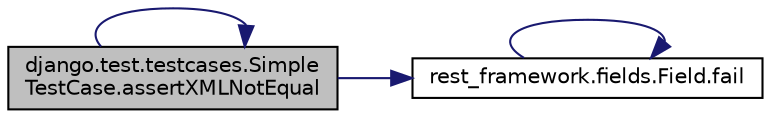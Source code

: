 digraph "django.test.testcases.SimpleTestCase.assertXMLNotEqual"
{
 // LATEX_PDF_SIZE
  edge [fontname="Helvetica",fontsize="10",labelfontname="Helvetica",labelfontsize="10"];
  node [fontname="Helvetica",fontsize="10",shape=record];
  rankdir="LR";
  Node1 [label="django.test.testcases.Simple\lTestCase.assertXMLNotEqual",height=0.2,width=0.4,color="black", fillcolor="grey75", style="filled", fontcolor="black",tooltip=" "];
  Node1 -> Node1 [color="midnightblue",fontsize="10",style="solid",fontname="Helvetica"];
  Node1 -> Node2 [color="midnightblue",fontsize="10",style="solid",fontname="Helvetica"];
  Node2 [label="rest_framework.fields.Field.fail",height=0.2,width=0.4,color="black", fillcolor="white", style="filled",URL="$d9/d53/classrest__framework_1_1fields_1_1_field.html#a1d464b6c58e015c19c9341cc028df9d6",tooltip=" "];
  Node2 -> Node2 [color="midnightblue",fontsize="10",style="solid",fontname="Helvetica"];
}
